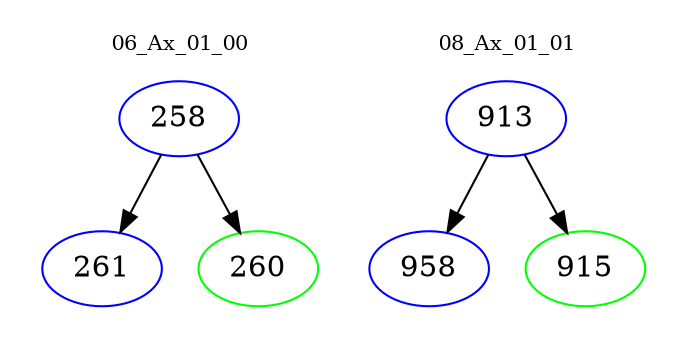 digraph{
subgraph cluster_0 {
color = white
label = "06_Ax_01_00";
fontsize=10;
T0_258 [label="258", color="blue"]
T0_258 -> T0_261 [color="black"]
T0_261 [label="261", color="blue"]
T0_258 -> T0_260 [color="black"]
T0_260 [label="260", color="green"]
}
subgraph cluster_1 {
color = white
label = "08_Ax_01_01";
fontsize=10;
T1_913 [label="913", color="blue"]
T1_913 -> T1_958 [color="black"]
T1_958 [label="958", color="blue"]
T1_913 -> T1_915 [color="black"]
T1_915 [label="915", color="green"]
}
}
